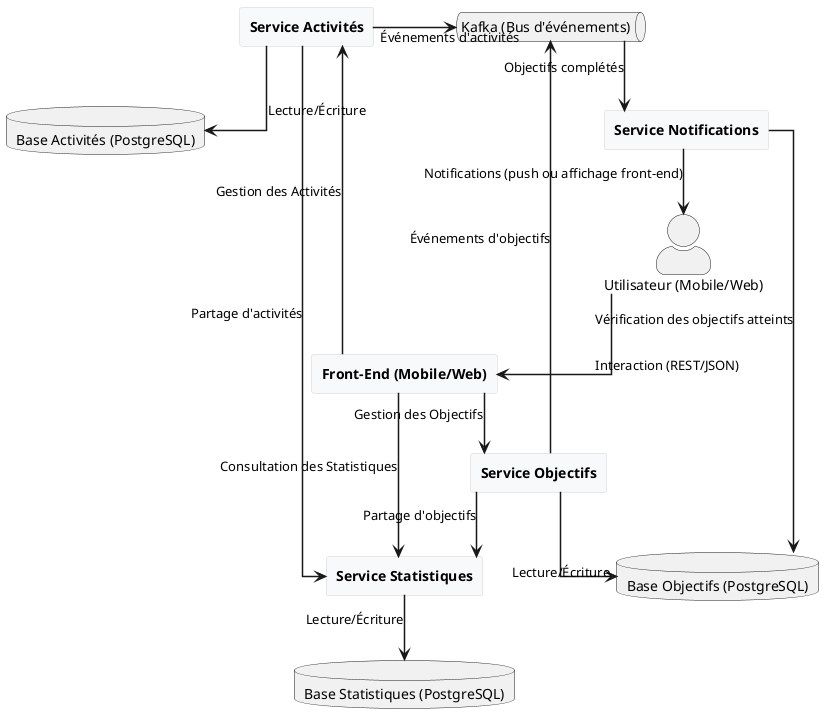 @startuml ArchitecturePrincipale

' Style
skinparam rectangle {
  BackgroundColor #f8f9fa
  BorderColor #d3d3d3
  FontStyle bold
}
skinparam actorStyle awesome
skinparam arrowThickness 1.5
skinparam linetype ortho

actor "Utilisateur (Mobile/Web)" as User

' Front-End
rectangle "Front-End (Mobile/Web)" as FE

' Microservices
rectangle "Service Activités" as SAct
rectangle "Service Objectifs" as SObj
rectangle "Service Statistiques" as SStats
rectangle "Service Notifications" as SNot

' Bases de données
database "Base Activités (PostgreSQL)" as DBAct
database "Base Objectifs (PostgreSQL)" as DBObj
database "Base Statistiques (PostgreSQL)" as DBStats

' Bus de messages
queue "Kafka (Bus d'événements)" as Kafka

' Interactions utilisateur avec le front-end
User --> FE : Interaction (REST/JSON)

' Interactions front-end avec les services
FE --> SAct : Gestion des Activités
FE --> SObj : Gestion des Objectifs
FE --> SStats : Consultation des Statistiques

' Interactions entre les services
SAct --> SStats : Partage d'activités
SObj --> SStats : Partage d'objectifs

' Interactions avec les bases de données
SAct --> DBAct : Lecture/Écriture
SObj --> DBObj : Lecture/Écriture
SStats --> DBStats : Lecture/Écriture

' Kafka pour les événements
SAct -> Kafka : Événements d'activités
SObj -> Kafka : Événements d'objectifs
Kafka --> SNot : Objectifs complétés

' Notifications basées sur la base d'objectifs
SNot --> DBObj : Vérification des objectifs atteints
SNot --> User : Notifications (push ou affichage front-end)

@enduml
